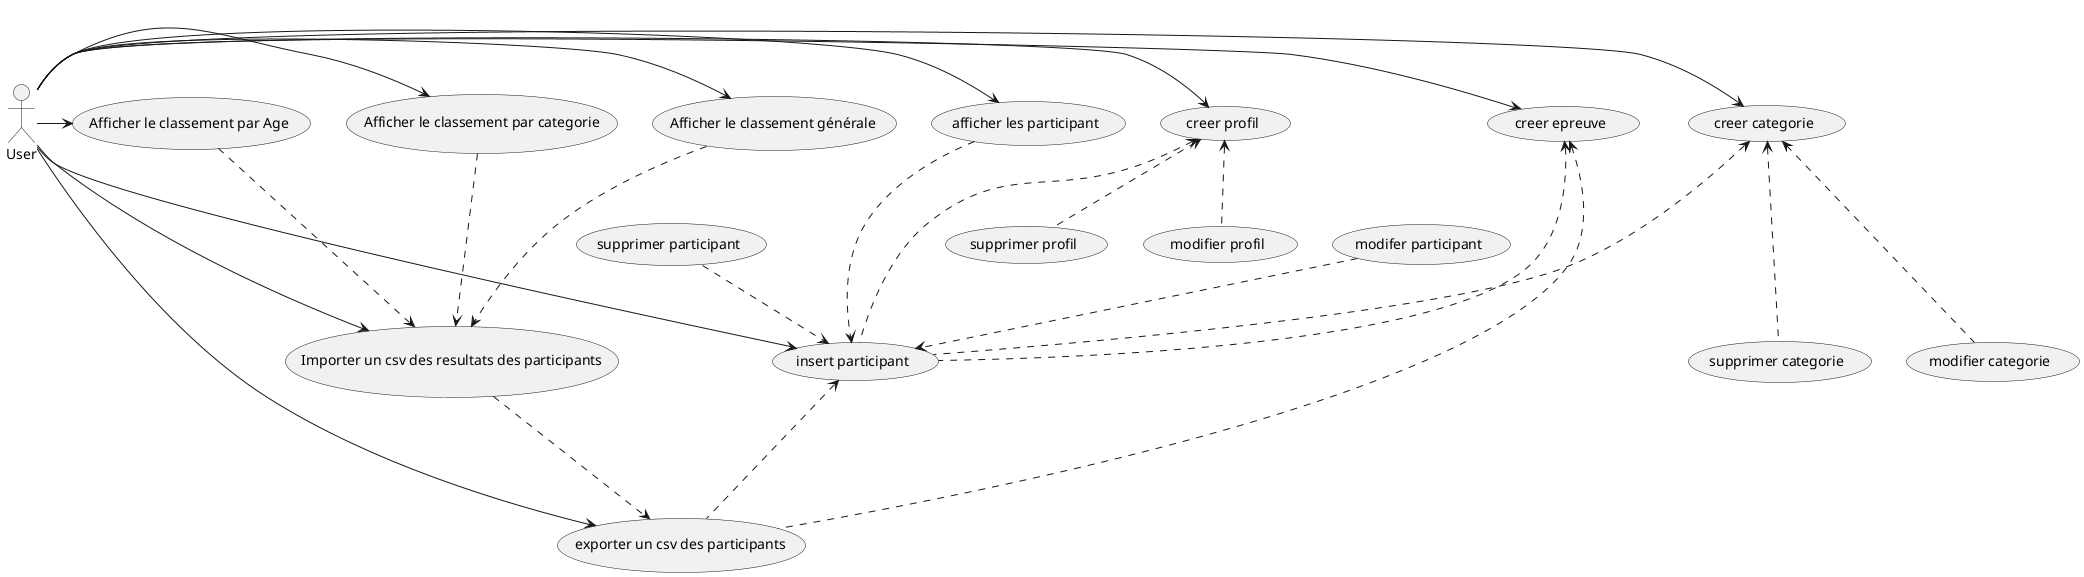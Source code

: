 @startuml



User -> (creer categorie)
User -> (creer profil)
User -> (insert participant)
User -> (creer epreuve)
User -> (afficher les participant)
User -> (exporter un csv des participants)
User -> (Importer un csv des resultats des participants)
User -> (Afficher le classement générale)
User -> (Afficher le classement par categorie)
User -> (Afficher le classement par Age)

(creer categorie) <... (supprimer categorie)
(creer categorie) <... (modifier categorie)

(creer profil) <.. (supprimer profil)
(creer profil) <.. (modifier profil)

(creer categorie)<...(insert participant)
(creer profil)<...(insert participant)
(creer epreuve)<...(insert participant)

(creer epreuve)<...(exporter un csv des participants)
(insert participant)<...(exporter un csv des participants)
(modifer participant)..>(insert participant)
(supprimer participant)..>(insert participant)

(afficher les participant)...>(insert participant)

(Importer un csv des resultats des participants)...>(exporter un csv des participants)
(Afficher le classement générale) ...>(Importer un csv des resultats des participants)
(Afficher le classement par categorie)...>(Importer un csv des resultats des participants)
(Afficher le classement par Age)...>(Importer un csv des resultats des participants)
@enduml